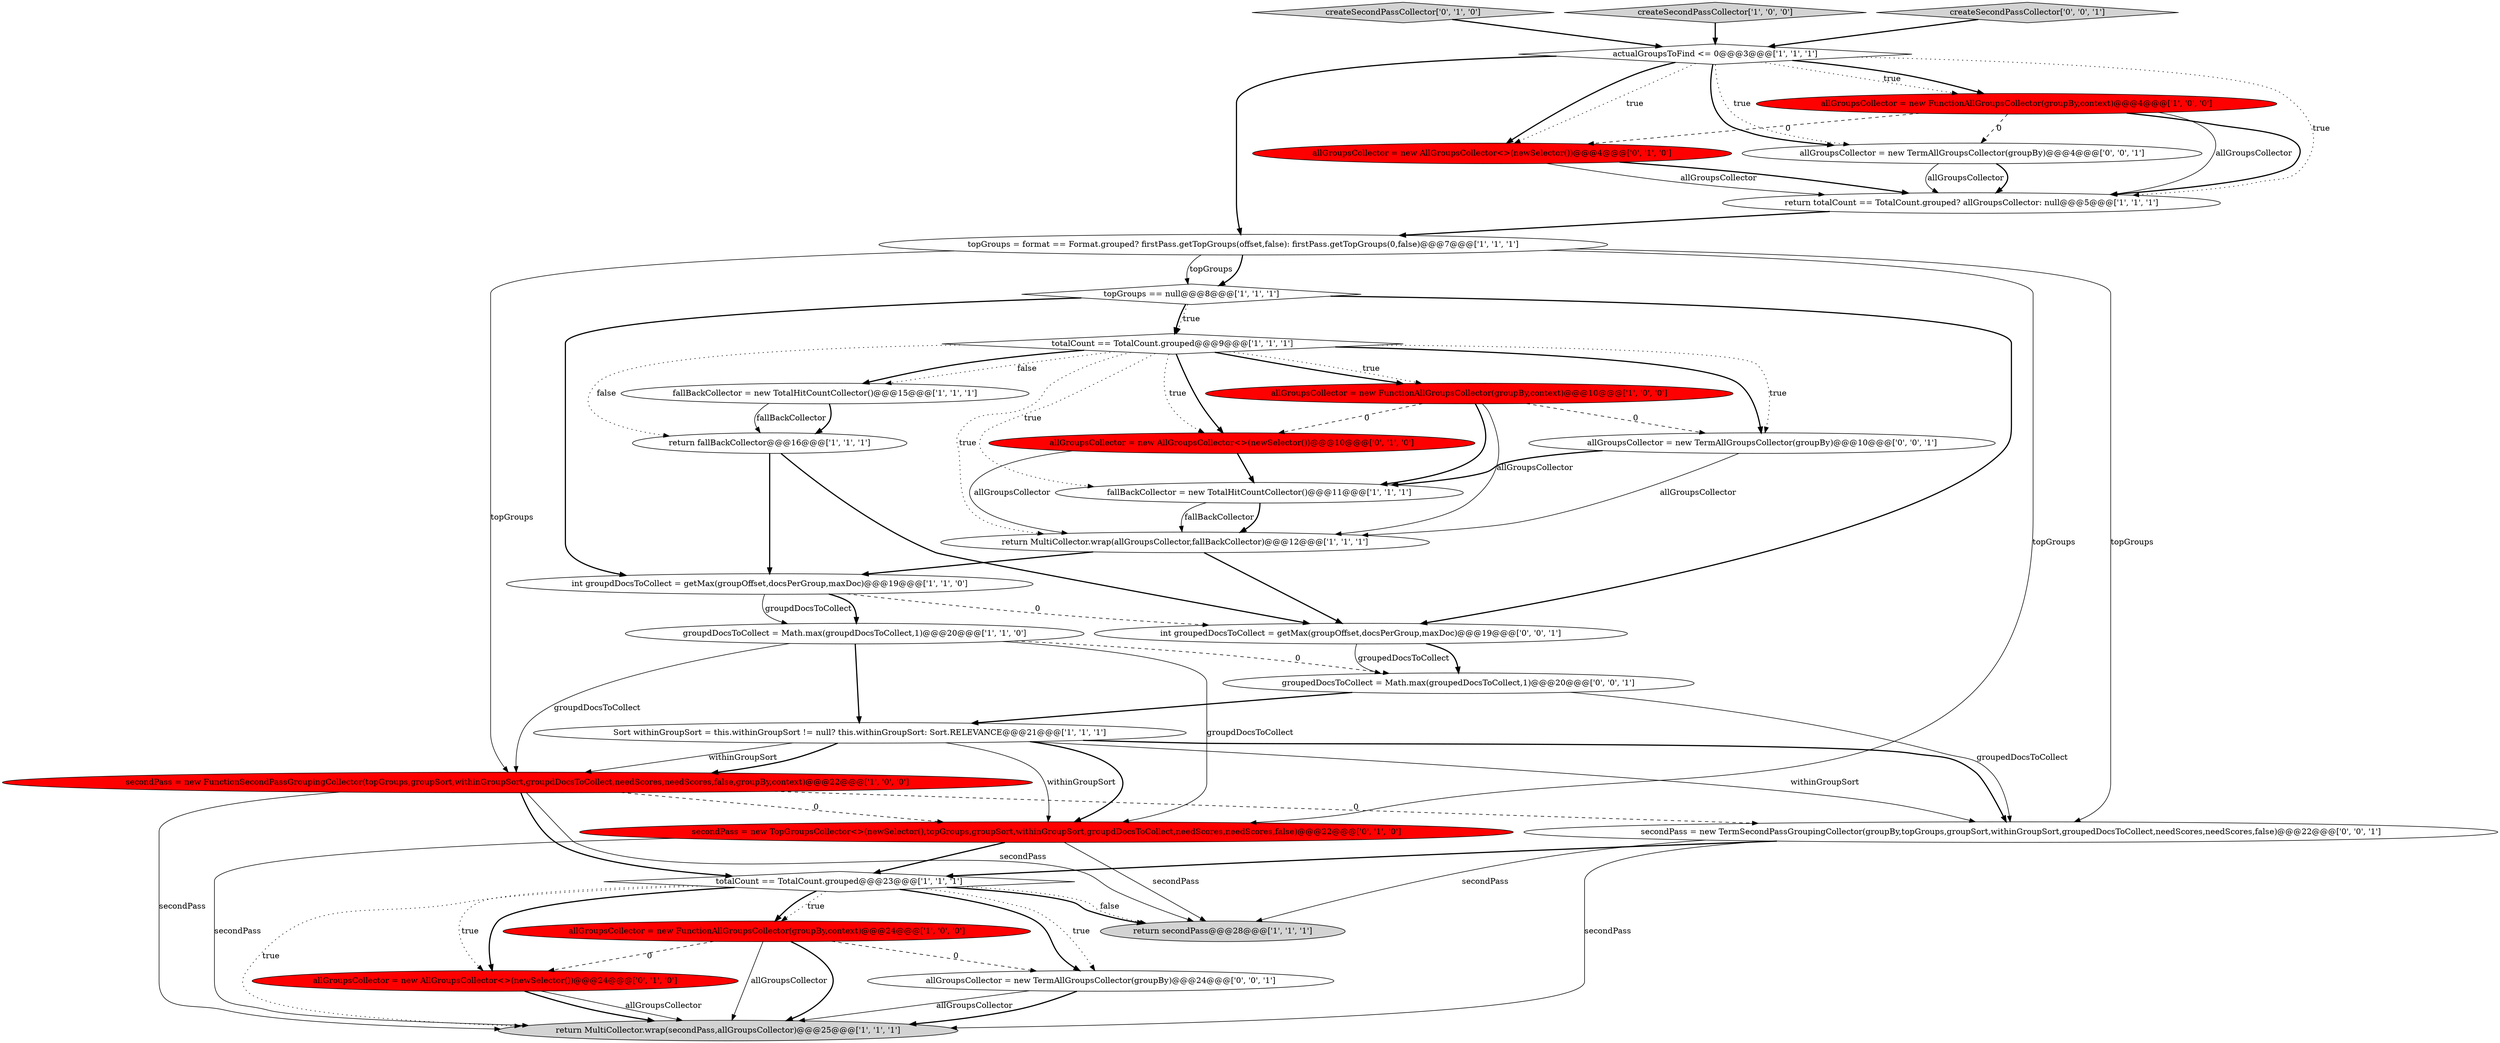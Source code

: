 digraph {
0 [style = filled, label = "secondPass = new FunctionSecondPassGroupingCollector(topGroups,groupSort,withinGroupSort,groupdDocsToCollect,needScores,needScores,false,groupBy,context)@@@22@@@['1', '0', '0']", fillcolor = red, shape = ellipse image = "AAA1AAABBB1BBB"];
17 [style = filled, label = "allGroupsCollector = new FunctionAllGroupsCollector(groupBy,context)@@@10@@@['1', '0', '0']", fillcolor = red, shape = ellipse image = "AAA1AAABBB1BBB"];
1 [style = filled, label = "allGroupsCollector = new FunctionAllGroupsCollector(groupBy,context)@@@24@@@['1', '0', '0']", fillcolor = red, shape = ellipse image = "AAA1AAABBB1BBB"];
11 [style = filled, label = "return MultiCollector.wrap(allGroupsCollector,fallBackCollector)@@@12@@@['1', '1', '1']", fillcolor = white, shape = ellipse image = "AAA0AAABBB1BBB"];
7 [style = filled, label = "return secondPass@@@28@@@['1', '1', '1']", fillcolor = lightgray, shape = ellipse image = "AAA0AAABBB1BBB"];
26 [style = filled, label = "allGroupsCollector = new TermAllGroupsCollector(groupBy)@@@4@@@['0', '0', '1']", fillcolor = white, shape = ellipse image = "AAA0AAABBB3BBB"];
3 [style = filled, label = "fallBackCollector = new TotalHitCountCollector()@@@11@@@['1', '1', '1']", fillcolor = white, shape = ellipse image = "AAA0AAABBB1BBB"];
16 [style = filled, label = "totalCount == TotalCount.grouped@@@23@@@['1', '1', '1']", fillcolor = white, shape = diamond image = "AAA0AAABBB1BBB"];
27 [style = filled, label = "allGroupsCollector = new TermAllGroupsCollector(groupBy)@@@24@@@['0', '0', '1']", fillcolor = white, shape = ellipse image = "AAA0AAABBB3BBB"];
12 [style = filled, label = "groupdDocsToCollect = Math.max(groupdDocsToCollect,1)@@@20@@@['1', '1', '0']", fillcolor = white, shape = ellipse image = "AAA0AAABBB1BBB"];
23 [style = filled, label = "createSecondPassCollector['0', '1', '0']", fillcolor = lightgray, shape = diamond image = "AAA0AAABBB2BBB"];
2 [style = filled, label = "createSecondPassCollector['1', '0', '0']", fillcolor = lightgray, shape = diamond image = "AAA0AAABBB1BBB"];
25 [style = filled, label = "secondPass = new TermSecondPassGroupingCollector(groupBy,topGroups,groupSort,withinGroupSort,groupedDocsToCollect,needScores,needScores,false)@@@22@@@['0', '0', '1']", fillcolor = white, shape = ellipse image = "AAA0AAABBB3BBB"];
5 [style = filled, label = "topGroups = format == Format.grouped? firstPass.getTopGroups(offset,false): firstPass.getTopGroups(0,false)@@@7@@@['1', '1', '1']", fillcolor = white, shape = ellipse image = "AAA0AAABBB1BBB"];
15 [style = filled, label = "Sort withinGroupSort = this.withinGroupSort != null? this.withinGroupSort: Sort.RELEVANCE@@@21@@@['1', '1', '1']", fillcolor = white, shape = ellipse image = "AAA0AAABBB1BBB"];
13 [style = filled, label = "fallBackCollector = new TotalHitCountCollector()@@@15@@@['1', '1', '1']", fillcolor = white, shape = ellipse image = "AAA0AAABBB1BBB"];
31 [style = filled, label = "createSecondPassCollector['0', '0', '1']", fillcolor = lightgray, shape = diamond image = "AAA0AAABBB3BBB"];
22 [style = filled, label = "secondPass = new TopGroupsCollector<>(newSelector(),topGroups,groupSort,withinGroupSort,groupdDocsToCollect,needScores,needScores,false)@@@22@@@['0', '1', '0']", fillcolor = red, shape = ellipse image = "AAA1AAABBB2BBB"];
29 [style = filled, label = "allGroupsCollector = new TermAllGroupsCollector(groupBy)@@@10@@@['0', '0', '1']", fillcolor = white, shape = ellipse image = "AAA0AAABBB3BBB"];
20 [style = filled, label = "allGroupsCollector = new AllGroupsCollector<>(newSelector())@@@4@@@['0', '1', '0']", fillcolor = red, shape = ellipse image = "AAA1AAABBB2BBB"];
14 [style = filled, label = "return MultiCollector.wrap(secondPass,allGroupsCollector)@@@25@@@['1', '1', '1']", fillcolor = lightgray, shape = ellipse image = "AAA0AAABBB1BBB"];
30 [style = filled, label = "groupedDocsToCollect = Math.max(groupedDocsToCollect,1)@@@20@@@['0', '0', '1']", fillcolor = white, shape = ellipse image = "AAA0AAABBB3BBB"];
8 [style = filled, label = "actualGroupsToFind <= 0@@@3@@@['1', '1', '1']", fillcolor = white, shape = diamond image = "AAA0AAABBB1BBB"];
10 [style = filled, label = "totalCount == TotalCount.grouped@@@9@@@['1', '1', '1']", fillcolor = white, shape = diamond image = "AAA0AAABBB1BBB"];
18 [style = filled, label = "topGroups == null@@@8@@@['1', '1', '1']", fillcolor = white, shape = diamond image = "AAA0AAABBB1BBB"];
28 [style = filled, label = "int groupedDocsToCollect = getMax(groupOffset,docsPerGroup,maxDoc)@@@19@@@['0', '0', '1']", fillcolor = white, shape = ellipse image = "AAA0AAABBB3BBB"];
9 [style = filled, label = "allGroupsCollector = new FunctionAllGroupsCollector(groupBy,context)@@@4@@@['1', '0', '0']", fillcolor = red, shape = ellipse image = "AAA1AAABBB1BBB"];
24 [style = filled, label = "allGroupsCollector = new AllGroupsCollector<>(newSelector())@@@10@@@['0', '1', '0']", fillcolor = red, shape = ellipse image = "AAA1AAABBB2BBB"];
6 [style = filled, label = "int groupdDocsToCollect = getMax(groupOffset,docsPerGroup,maxDoc)@@@19@@@['1', '1', '0']", fillcolor = white, shape = ellipse image = "AAA0AAABBB1BBB"];
19 [style = filled, label = "return fallBackCollector@@@16@@@['1', '1', '1']", fillcolor = white, shape = ellipse image = "AAA0AAABBB1BBB"];
4 [style = filled, label = "return totalCount == TotalCount.grouped? allGroupsCollector: null@@@5@@@['1', '1', '1']", fillcolor = white, shape = ellipse image = "AAA0AAABBB1BBB"];
21 [style = filled, label = "allGroupsCollector = new AllGroupsCollector<>(newSelector())@@@24@@@['0', '1', '0']", fillcolor = red, shape = ellipse image = "AAA1AAABBB2BBB"];
3->11 [style = solid, label="fallBackCollector"];
27->14 [style = solid, label="allGroupsCollector"];
17->24 [style = dashed, label="0"];
15->25 [style = bold, label=""];
10->24 [style = bold, label=""];
1->27 [style = dashed, label="0"];
15->0 [style = solid, label="withinGroupSort"];
16->7 [style = bold, label=""];
10->3 [style = dotted, label="true"];
10->17 [style = bold, label=""];
10->19 [style = dotted, label="false"];
8->4 [style = dotted, label="true"];
10->29 [style = dotted, label="true"];
12->0 [style = solid, label="groupdDocsToCollect"];
5->22 [style = solid, label="topGroups"];
8->20 [style = bold, label=""];
0->25 [style = dashed, label="0"];
20->4 [style = solid, label="allGroupsCollector"];
15->0 [style = bold, label=""];
10->13 [style = dotted, label="false"];
8->20 [style = dotted, label="true"];
19->28 [style = bold, label=""];
11->28 [style = bold, label=""];
12->22 [style = solid, label="groupdDocsToCollect"];
30->25 [style = solid, label="groupedDocsToCollect"];
28->30 [style = bold, label=""];
3->11 [style = bold, label=""];
12->30 [style = dashed, label="0"];
23->8 [style = bold, label=""];
19->6 [style = bold, label=""];
26->4 [style = bold, label=""];
18->28 [style = bold, label=""];
16->1 [style = dotted, label="true"];
5->0 [style = solid, label="topGroups"];
10->24 [style = dotted, label="true"];
16->14 [style = dotted, label="true"];
15->25 [style = solid, label="withinGroupSort"];
6->12 [style = solid, label="groupdDocsToCollect"];
16->21 [style = dotted, label="true"];
24->3 [style = bold, label=""];
15->22 [style = solid, label="withinGroupSort"];
30->15 [style = bold, label=""];
0->16 [style = bold, label=""];
16->27 [style = bold, label=""];
27->14 [style = bold, label=""];
22->16 [style = bold, label=""];
24->11 [style = solid, label="allGroupsCollector"];
26->4 [style = solid, label="allGroupsCollector"];
9->4 [style = solid, label="allGroupsCollector"];
25->7 [style = solid, label="secondPass"];
5->18 [style = bold, label=""];
22->7 [style = solid, label="secondPass"];
25->16 [style = bold, label=""];
15->22 [style = bold, label=""];
25->14 [style = solid, label="secondPass"];
10->17 [style = dotted, label="true"];
18->10 [style = dotted, label="true"];
6->28 [style = dashed, label="0"];
13->19 [style = bold, label=""];
18->10 [style = bold, label=""];
10->13 [style = bold, label=""];
16->1 [style = bold, label=""];
10->11 [style = dotted, label="true"];
18->6 [style = bold, label=""];
9->26 [style = dashed, label="0"];
17->3 [style = bold, label=""];
1->14 [style = solid, label="allGroupsCollector"];
16->27 [style = dotted, label="true"];
16->7 [style = dotted, label="false"];
8->9 [style = dotted, label="true"];
4->5 [style = bold, label=""];
31->8 [style = bold, label=""];
21->14 [style = bold, label=""];
6->12 [style = bold, label=""];
9->20 [style = dashed, label="0"];
8->26 [style = dotted, label="true"];
22->14 [style = solid, label="secondPass"];
9->4 [style = bold, label=""];
11->6 [style = bold, label=""];
29->3 [style = bold, label=""];
5->25 [style = solid, label="topGroups"];
12->15 [style = bold, label=""];
1->21 [style = dashed, label="0"];
17->29 [style = dashed, label="0"];
0->22 [style = dashed, label="0"];
20->4 [style = bold, label=""];
28->30 [style = solid, label="groupedDocsToCollect"];
13->19 [style = solid, label="fallBackCollector"];
8->5 [style = bold, label=""];
10->29 [style = bold, label=""];
0->14 [style = solid, label="secondPass"];
16->21 [style = bold, label=""];
8->9 [style = bold, label=""];
21->14 [style = solid, label="allGroupsCollector"];
0->7 [style = solid, label="secondPass"];
1->14 [style = bold, label=""];
29->11 [style = solid, label="allGroupsCollector"];
5->18 [style = solid, label="topGroups"];
17->11 [style = solid, label="allGroupsCollector"];
2->8 [style = bold, label=""];
8->26 [style = bold, label=""];
}
